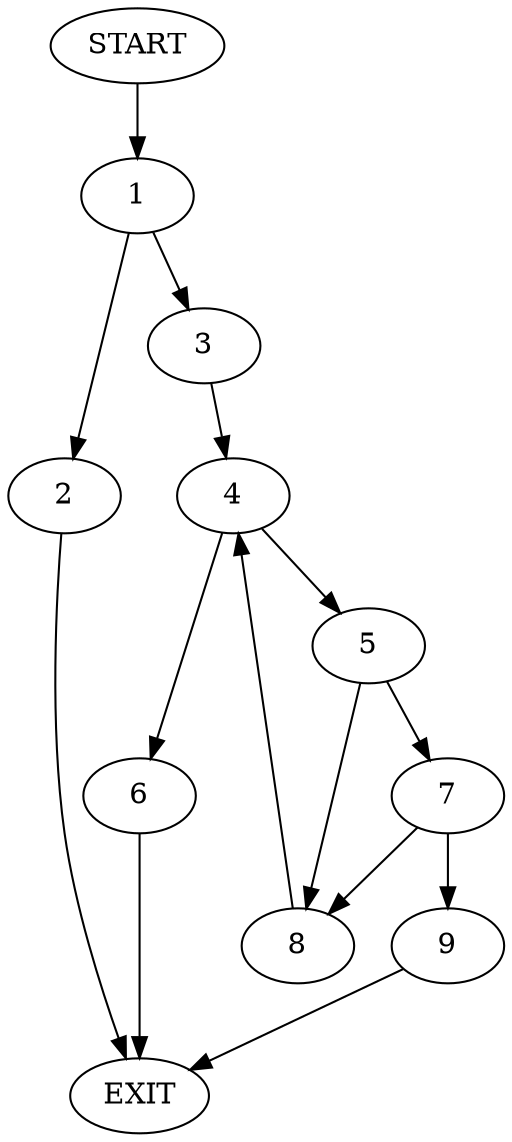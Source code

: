 digraph {
0 [label="START"]
10 [label="EXIT"]
0 -> 1
1 -> 2
1 -> 3
3 -> 4
2 -> 10
4 -> 5
4 -> 6
5 -> 7
5 -> 8
6 -> 10
8 -> 4
7 -> 9
7 -> 8
9 -> 10
}
